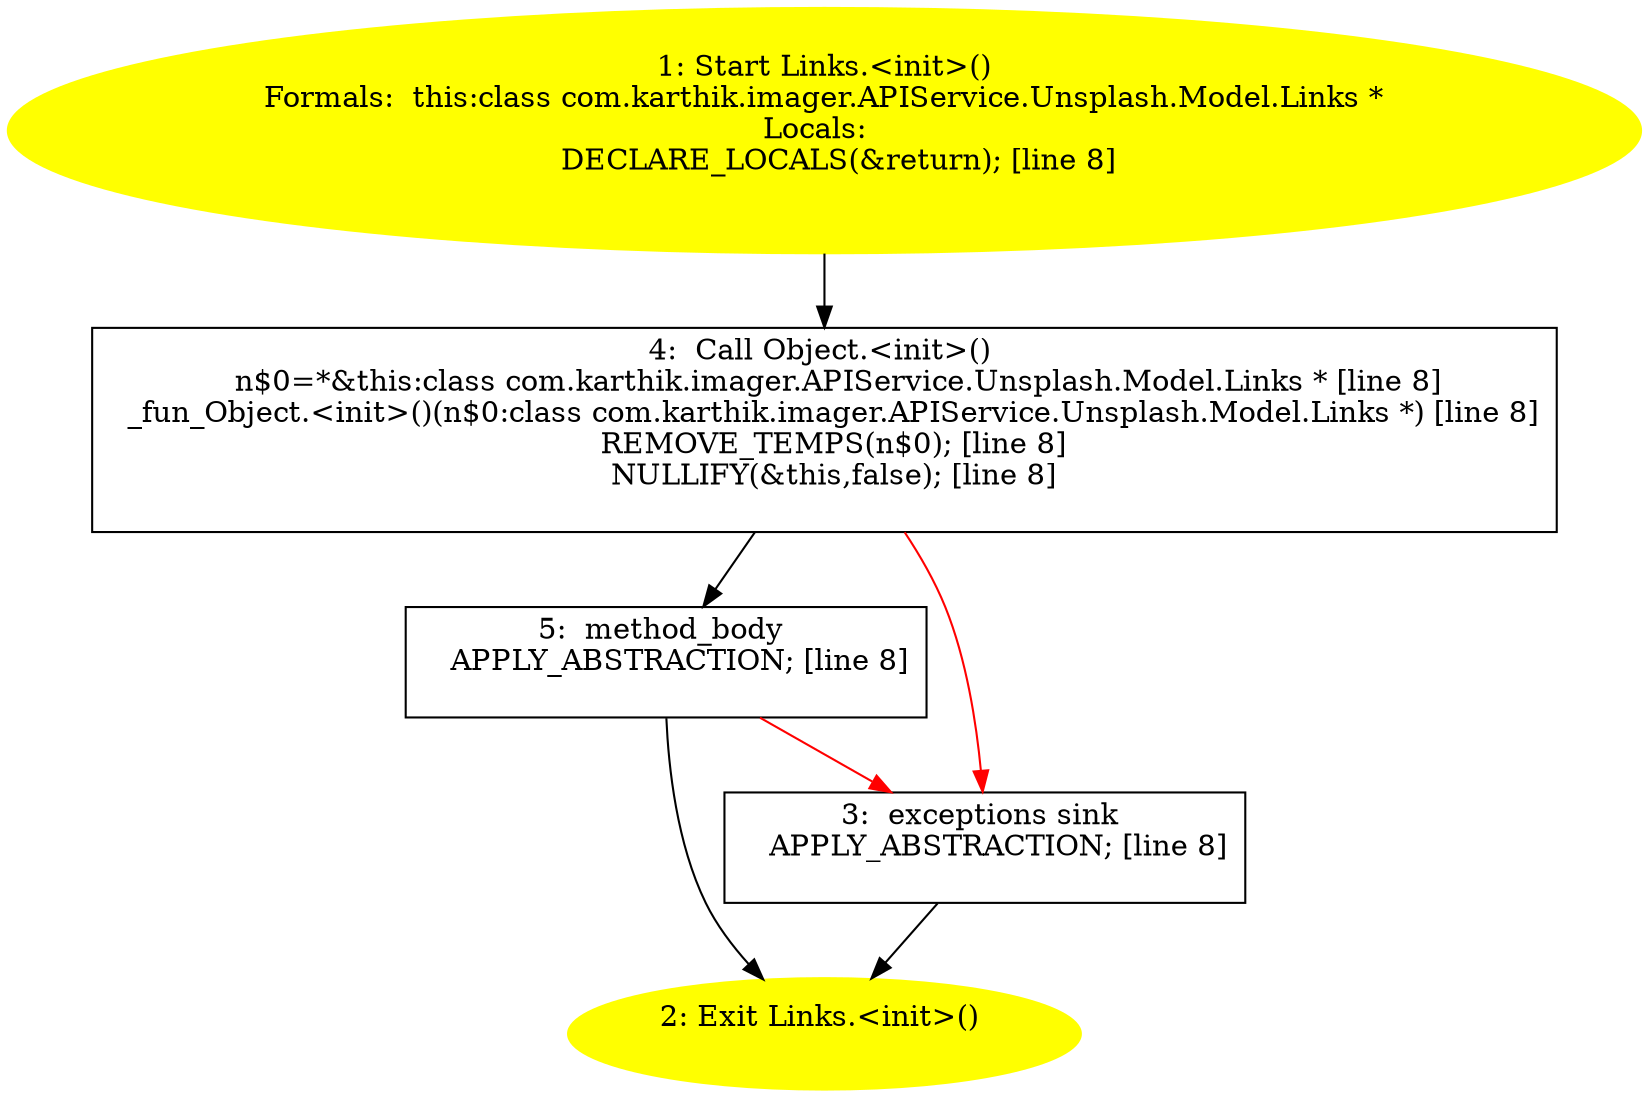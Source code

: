 digraph iCFG {
5 [label="5:  method_body \n   APPLY_ABSTRACTION; [line 8]\n " shape="box"]
	

	 5 -> 2 ;
	 5 -> 3 [color="red" ];
4 [label="4:  Call Object.<init>() \n   n$0=*&this:class com.karthik.imager.APIService.Unsplash.Model.Links * [line 8]\n  _fun_Object.<init>()(n$0:class com.karthik.imager.APIService.Unsplash.Model.Links *) [line 8]\n  REMOVE_TEMPS(n$0); [line 8]\n  NULLIFY(&this,false); [line 8]\n " shape="box"]
	

	 4 -> 5 ;
	 4 -> 3 [color="red" ];
3 [label="3:  exceptions sink \n   APPLY_ABSTRACTION; [line 8]\n " shape="box"]
	

	 3 -> 2 ;
2 [label="2: Exit Links.<init>() \n  " color=yellow style=filled]
	

1 [label="1: Start Links.<init>()\nFormals:  this:class com.karthik.imager.APIService.Unsplash.Model.Links *\nLocals:  \n   DECLARE_LOCALS(&return); [line 8]\n " color=yellow style=filled]
	

	 1 -> 4 ;
}
